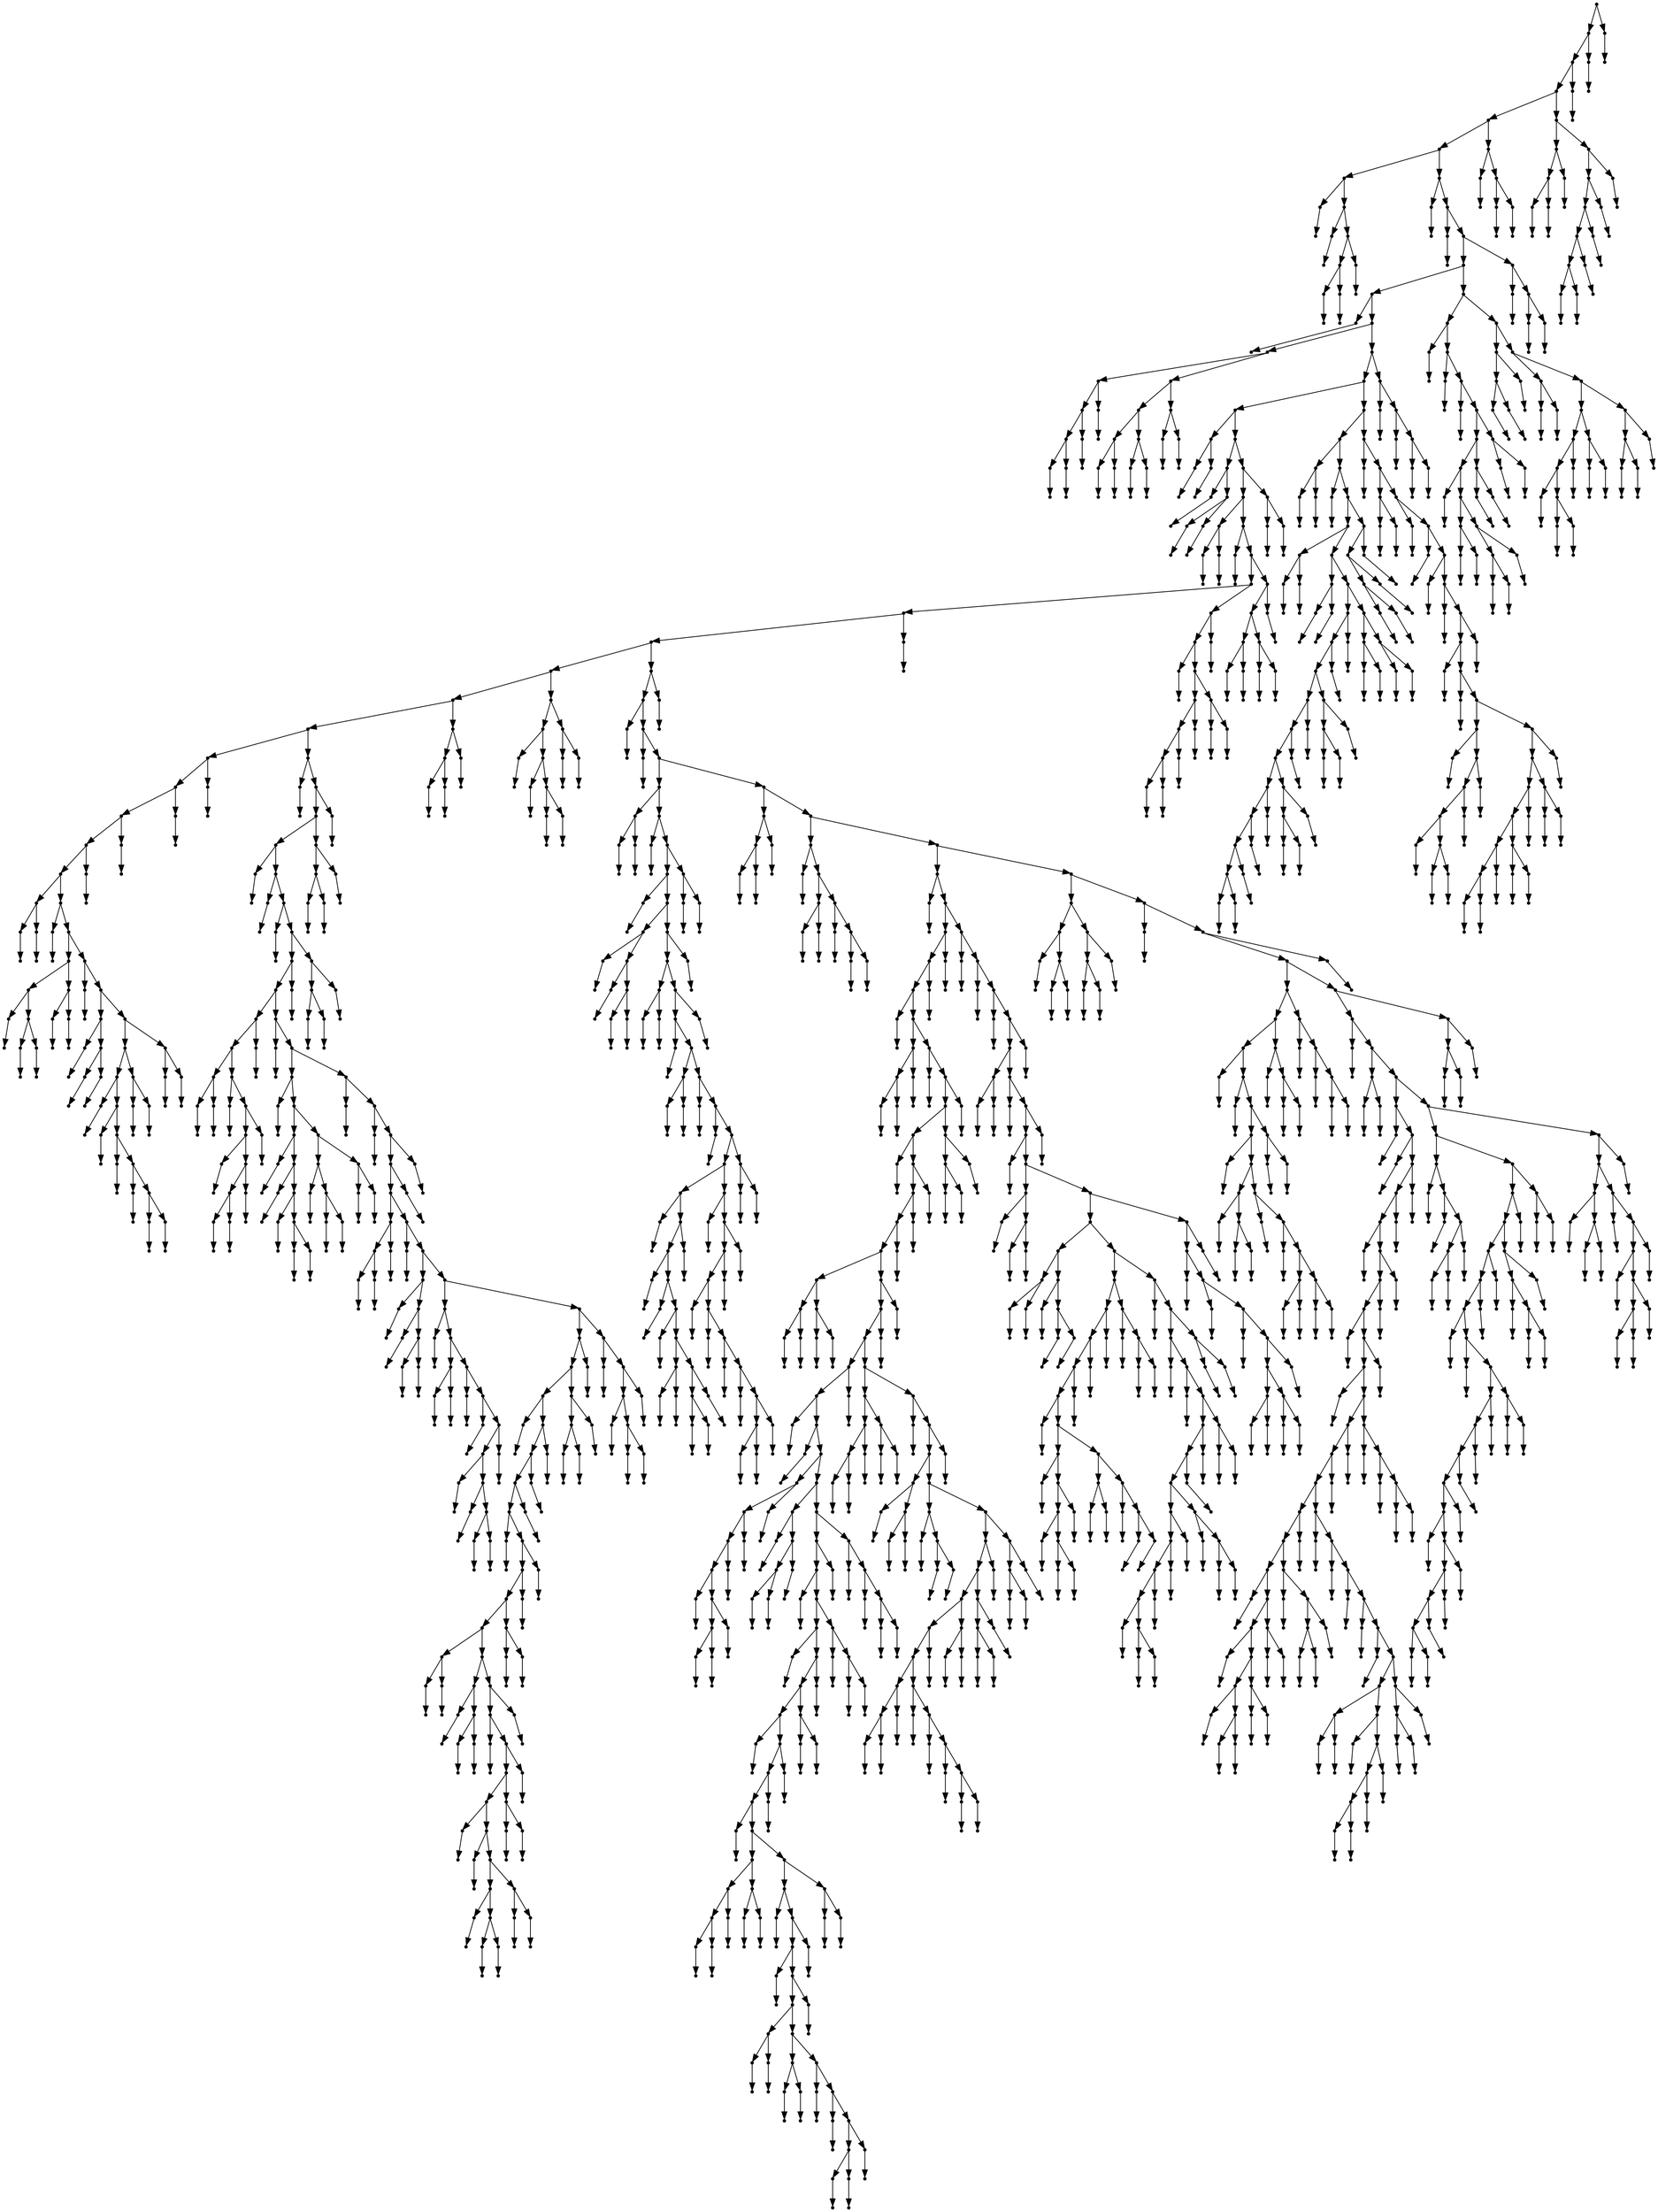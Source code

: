 digraph {
  1819 [shape=point];
  1816 [shape=point];
  1813 [shape=point];
  1810 [shape=point];
  1783 [shape=point];
  1774 [shape=point];
  13 [shape=point];
  1 [shape=point];
  0 [shape=point];
  12 [shape=point];
  3 [shape=point];
  2 [shape=point];
  11 [shape=point];
  8 [shape=point];
  5 [shape=point];
  4 [shape=point];
  7 [shape=point];
  6 [shape=point];
  10 [shape=point];
  9 [shape=point];
  1773 [shape=point];
  15 [shape=point];
  14 [shape=point];
  1772 [shape=point];
  17 [shape=point];
  16 [shape=point];
  1771 [shape=point];
  1762 [shape=point];
  1681 [shape=point];
  19 [shape=point];
  18 [shape=point];
  1680 [shape=point];
  48 [shape=point];
  30 [shape=point];
  27 [shape=point];
  24 [shape=point];
  21 [shape=point];
  20 [shape=point];
  23 [shape=point];
  22 [shape=point];
  26 [shape=point];
  25 [shape=point];
  29 [shape=point];
  28 [shape=point];
  47 [shape=point];
  41 [shape=point];
  35 [shape=point];
  32 [shape=point];
  31 [shape=point];
  34 [shape=point];
  33 [shape=point];
  40 [shape=point];
  37 [shape=point];
  36 [shape=point];
  39 [shape=point];
  38 [shape=point];
  46 [shape=point];
  43 [shape=point];
  42 [shape=point];
  45 [shape=point];
  44 [shape=point];
  1679 [shape=point];
  1667 [shape=point];
  1502 [shape=point];
  53 [shape=point];
  50 [shape=point];
  49 [shape=point];
  52 [shape=point];
  51 [shape=point];
  1501 [shape=point];
  61 [shape=point];
  55 [shape=point];
  54 [shape=point];
  60 [shape=point];
  57 [shape=point];
  56 [shape=point];
  59 [shape=point];
  58 [shape=point];
  1500 [shape=point];
  1494 [shape=point];
  66 [shape=point];
  63 [shape=point];
  62 [shape=point];
  65 [shape=point];
  64 [shape=point];
  1493 [shape=point];
  68 [shape=point];
  67 [shape=point];
  1492 [shape=point];
  1477 [shape=point];
  1453 [shape=point];
  1450 [shape=point];
  442 [shape=point];
  424 [shape=point];
  415 [shape=point];
  145 [shape=point];
  142 [shape=point];
  139 [shape=point];
  136 [shape=point];
  133 [shape=point];
  73 [shape=point];
  70 [shape=point];
  69 [shape=point];
  72 [shape=point];
  71 [shape=point];
  132 [shape=point];
  75 [shape=point];
  74 [shape=point];
  131 [shape=point];
  89 [shape=point];
  83 [shape=point];
  77 [shape=point];
  76 [shape=point];
  82 [shape=point];
  79 [shape=point];
  78 [shape=point];
  81 [shape=point];
  80 [shape=point];
  88 [shape=point];
  85 [shape=point];
  84 [shape=point];
  87 [shape=point];
  86 [shape=point];
  130 [shape=point];
  91 [shape=point];
  90 [shape=point];
  129 [shape=point];
  99 [shape=point];
  93 [shape=point];
  92 [shape=point];
  98 [shape=point];
  95 [shape=point];
  94 [shape=point];
  97 [shape=point];
  96 [shape=point];
  128 [shape=point];
  122 [shape=point];
  116 [shape=point];
  101 [shape=point];
  100 [shape=point];
  115 [shape=point];
  103 [shape=point];
  102 [shape=point];
  114 [shape=point];
  105 [shape=point];
  104 [shape=point];
  113 [shape=point];
  107 [shape=point];
  106 [shape=point];
  112 [shape=point];
  109 [shape=point];
  108 [shape=point];
  111 [shape=point];
  110 [shape=point];
  121 [shape=point];
  118 [shape=point];
  117 [shape=point];
  120 [shape=point];
  119 [shape=point];
  127 [shape=point];
  124 [shape=point];
  123 [shape=point];
  126 [shape=point];
  125 [shape=point];
  135 [shape=point];
  134 [shape=point];
  138 [shape=point];
  137 [shape=point];
  141 [shape=point];
  140 [shape=point];
  144 [shape=point];
  143 [shape=point];
  414 [shape=point];
  147 [shape=point];
  146 [shape=point];
  413 [shape=point];
  410 [shape=point];
  401 [shape=point];
  149 [shape=point];
  148 [shape=point];
  400 [shape=point];
  151 [shape=point];
  150 [shape=point];
  399 [shape=point];
  153 [shape=point];
  152 [shape=point];
  398 [shape=point];
  389 [shape=point];
  386 [shape=point];
  179 [shape=point];
  176 [shape=point];
  158 [shape=point];
  155 [shape=point];
  154 [shape=point];
  157 [shape=point];
  156 [shape=point];
  175 [shape=point];
  160 [shape=point];
  159 [shape=point];
  174 [shape=point];
  171 [shape=point];
  162 [shape=point];
  161 [shape=point];
  170 [shape=point];
  167 [shape=point];
  164 [shape=point];
  163 [shape=point];
  166 [shape=point];
  165 [shape=point];
  169 [shape=point];
  168 [shape=point];
  173 [shape=point];
  172 [shape=point];
  178 [shape=point];
  177 [shape=point];
  385 [shape=point];
  181 [shape=point];
  180 [shape=point];
  384 [shape=point];
  213 [shape=point];
  183 [shape=point];
  182 [shape=point];
  212 [shape=point];
  197 [shape=point];
  185 [shape=point];
  184 [shape=point];
  196 [shape=point];
  187 [shape=point];
  186 [shape=point];
  195 [shape=point];
  189 [shape=point];
  188 [shape=point];
  194 [shape=point];
  191 [shape=point];
  190 [shape=point];
  193 [shape=point];
  192 [shape=point];
  211 [shape=point];
  205 [shape=point];
  199 [shape=point];
  198 [shape=point];
  204 [shape=point];
  201 [shape=point];
  200 [shape=point];
  203 [shape=point];
  202 [shape=point];
  210 [shape=point];
  207 [shape=point];
  206 [shape=point];
  209 [shape=point];
  208 [shape=point];
  383 [shape=point];
  215 [shape=point];
  214 [shape=point];
  382 [shape=point];
  217 [shape=point];
  216 [shape=point];
  381 [shape=point];
  378 [shape=point];
  375 [shape=point];
  225 [shape=point];
  222 [shape=point];
  219 [shape=point];
  218 [shape=point];
  221 [shape=point];
  220 [shape=point];
  224 [shape=point];
  223 [shape=point];
  374 [shape=point];
  227 [shape=point];
  226 [shape=point];
  373 [shape=point];
  238 [shape=point];
  229 [shape=point];
  228 [shape=point];
  237 [shape=point];
  231 [shape=point];
  230 [shape=point];
  236 [shape=point];
  233 [shape=point];
  232 [shape=point];
  235 [shape=point];
  234 [shape=point];
  372 [shape=point];
  267 [shape=point];
  240 [shape=point];
  239 [shape=point];
  266 [shape=point];
  245 [shape=point];
  242 [shape=point];
  241 [shape=point];
  244 [shape=point];
  243 [shape=point];
  265 [shape=point];
  247 [shape=point];
  246 [shape=point];
  264 [shape=point];
  249 [shape=point];
  248 [shape=point];
  263 [shape=point];
  260 [shape=point];
  251 [shape=point];
  250 [shape=point];
  259 [shape=point];
  253 [shape=point];
  252 [shape=point];
  258 [shape=point];
  255 [shape=point];
  254 [shape=point];
  257 [shape=point];
  256 [shape=point];
  262 [shape=point];
  261 [shape=point];
  371 [shape=point];
  356 [shape=point];
  353 [shape=point];
  344 [shape=point];
  269 [shape=point];
  268 [shape=point];
  343 [shape=point];
  340 [shape=point];
  337 [shape=point];
  334 [shape=point];
  271 [shape=point];
  270 [shape=point];
  333 [shape=point];
  330 [shape=point];
  327 [shape=point];
  321 [shape=point];
  276 [shape=point];
  273 [shape=point];
  272 [shape=point];
  275 [shape=point];
  274 [shape=point];
  320 [shape=point];
  284 [shape=point];
  278 [shape=point];
  277 [shape=point];
  283 [shape=point];
  280 [shape=point];
  279 [shape=point];
  282 [shape=point];
  281 [shape=point];
  319 [shape=point];
  316 [shape=point];
  286 [shape=point];
  285 [shape=point];
  315 [shape=point];
  312 [shape=point];
  306 [shape=point];
  288 [shape=point];
  287 [shape=point];
  305 [shape=point];
  290 [shape=point];
  289 [shape=point];
  304 [shape=point];
  298 [shape=point];
  292 [shape=point];
  291 [shape=point];
  297 [shape=point];
  294 [shape=point];
  293 [shape=point];
  296 [shape=point];
  295 [shape=point];
  303 [shape=point];
  300 [shape=point];
  299 [shape=point];
  302 [shape=point];
  301 [shape=point];
  311 [shape=point];
  308 [shape=point];
  307 [shape=point];
  310 [shape=point];
  309 [shape=point];
  314 [shape=point];
  313 [shape=point];
  318 [shape=point];
  317 [shape=point];
  326 [shape=point];
  323 [shape=point];
  322 [shape=point];
  325 [shape=point];
  324 [shape=point];
  329 [shape=point];
  328 [shape=point];
  332 [shape=point];
  331 [shape=point];
  336 [shape=point];
  335 [shape=point];
  339 [shape=point];
  338 [shape=point];
  342 [shape=point];
  341 [shape=point];
  352 [shape=point];
  349 [shape=point];
  346 [shape=point];
  345 [shape=point];
  348 [shape=point];
  347 [shape=point];
  351 [shape=point];
  350 [shape=point];
  355 [shape=point];
  354 [shape=point];
  370 [shape=point];
  358 [shape=point];
  357 [shape=point];
  369 [shape=point];
  366 [shape=point];
  360 [shape=point];
  359 [shape=point];
  365 [shape=point];
  362 [shape=point];
  361 [shape=point];
  364 [shape=point];
  363 [shape=point];
  368 [shape=point];
  367 [shape=point];
  377 [shape=point];
  376 [shape=point];
  380 [shape=point];
  379 [shape=point];
  388 [shape=point];
  387 [shape=point];
  397 [shape=point];
  394 [shape=point];
  391 [shape=point];
  390 [shape=point];
  393 [shape=point];
  392 [shape=point];
  396 [shape=point];
  395 [shape=point];
  409 [shape=point];
  406 [shape=point];
  403 [shape=point];
  402 [shape=point];
  405 [shape=point];
  404 [shape=point];
  408 [shape=point];
  407 [shape=point];
  412 [shape=point];
  411 [shape=point];
  423 [shape=point];
  420 [shape=point];
  417 [shape=point];
  416 [shape=point];
  419 [shape=point];
  418 [shape=point];
  422 [shape=point];
  421 [shape=point];
  441 [shape=point];
  435 [shape=point];
  426 [shape=point];
  425 [shape=point];
  434 [shape=point];
  428 [shape=point];
  427 [shape=point];
  433 [shape=point];
  430 [shape=point];
  429 [shape=point];
  432 [shape=point];
  431 [shape=point];
  440 [shape=point];
  437 [shape=point];
  436 [shape=point];
  439 [shape=point];
  438 [shape=point];
  1449 [shape=point];
  1446 [shape=point];
  444 [shape=point];
  443 [shape=point];
  1445 [shape=point];
  446 [shape=point];
  445 [shape=point];
  1444 [shape=point];
  568 [shape=point];
  451 [shape=point];
  448 [shape=point];
  447 [shape=point];
  450 [shape=point];
  449 [shape=point];
  567 [shape=point];
  453 [shape=point];
  452 [shape=point];
  566 [shape=point];
  560 [shape=point];
  455 [shape=point];
  454 [shape=point];
  559 [shape=point];
  466 [shape=point];
  457 [shape=point];
  456 [shape=point];
  465 [shape=point];
  459 [shape=point];
  458 [shape=point];
  464 [shape=point];
  461 [shape=point];
  460 [shape=point];
  463 [shape=point];
  462 [shape=point];
  558 [shape=point];
  555 [shape=point];
  471 [shape=point];
  468 [shape=point];
  467 [shape=point];
  470 [shape=point];
  469 [shape=point];
  554 [shape=point];
  551 [shape=point];
  473 [shape=point];
  472 [shape=point];
  550 [shape=point];
  478 [shape=point];
  475 [shape=point];
  474 [shape=point];
  477 [shape=point];
  476 [shape=point];
  549 [shape=point];
  480 [shape=point];
  479 [shape=point];
  548 [shape=point];
  482 [shape=point];
  481 [shape=point];
  547 [shape=point];
  541 [shape=point];
  511 [shape=point];
  484 [shape=point];
  483 [shape=point];
  510 [shape=point];
  507 [shape=point];
  486 [shape=point];
  485 [shape=point];
  506 [shape=point];
  488 [shape=point];
  487 [shape=point];
  505 [shape=point];
  490 [shape=point];
  489 [shape=point];
  504 [shape=point];
  495 [shape=point];
  492 [shape=point];
  491 [shape=point];
  494 [shape=point];
  493 [shape=point];
  503 [shape=point];
  500 [shape=point];
  497 [shape=point];
  496 [shape=point];
  499 [shape=point];
  498 [shape=point];
  502 [shape=point];
  501 [shape=point];
  509 [shape=point];
  508 [shape=point];
  540 [shape=point];
  513 [shape=point];
  512 [shape=point];
  539 [shape=point];
  536 [shape=point];
  533 [shape=point];
  515 [shape=point];
  514 [shape=point];
  532 [shape=point];
  517 [shape=point];
  516 [shape=point];
  531 [shape=point];
  519 [shape=point];
  518 [shape=point];
  530 [shape=point];
  521 [shape=point];
  520 [shape=point];
  529 [shape=point];
  526 [shape=point];
  523 [shape=point];
  522 [shape=point];
  525 [shape=point];
  524 [shape=point];
  528 [shape=point];
  527 [shape=point];
  535 [shape=point];
  534 [shape=point];
  538 [shape=point];
  537 [shape=point];
  546 [shape=point];
  543 [shape=point];
  542 [shape=point];
  545 [shape=point];
  544 [shape=point];
  553 [shape=point];
  552 [shape=point];
  557 [shape=point];
  556 [shape=point];
  565 [shape=point];
  562 [shape=point];
  561 [shape=point];
  564 [shape=point];
  563 [shape=point];
  1443 [shape=point];
  576 [shape=point];
  573 [shape=point];
  570 [shape=point];
  569 [shape=point];
  572 [shape=point];
  571 [shape=point];
  575 [shape=point];
  574 [shape=point];
  1442 [shape=point];
  593 [shape=point];
  578 [shape=point];
  577 [shape=point];
  592 [shape=point];
  583 [shape=point];
  580 [shape=point];
  579 [shape=point];
  582 [shape=point];
  581 [shape=point];
  591 [shape=point];
  585 [shape=point];
  584 [shape=point];
  590 [shape=point];
  587 [shape=point];
  586 [shape=point];
  589 [shape=point];
  588 [shape=point];
  1441 [shape=point];
  1087 [shape=point];
  595 [shape=point];
  594 [shape=point];
  1086 [shape=point];
  903 [shape=point];
  900 [shape=point];
  897 [shape=point];
  597 [shape=point];
  596 [shape=point];
  896 [shape=point];
  605 [shape=point];
  602 [shape=point];
  599 [shape=point];
  598 [shape=point];
  601 [shape=point];
  600 [shape=point];
  604 [shape=point];
  603 [shape=point];
  895 [shape=point];
  607 [shape=point];
  606 [shape=point];
  894 [shape=point];
  891 [shape=point];
  882 [shape=point];
  609 [shape=point];
  608 [shape=point];
  881 [shape=point];
  878 [shape=point];
  875 [shape=point];
  872 [shape=point];
  620 [shape=point];
  614 [shape=point];
  611 [shape=point];
  610 [shape=point];
  613 [shape=point];
  612 [shape=point];
  619 [shape=point];
  616 [shape=point];
  615 [shape=point];
  618 [shape=point];
  617 [shape=point];
  871 [shape=point];
  868 [shape=point];
  865 [shape=point];
  772 [shape=point];
  769 [shape=point];
  622 [shape=point];
  621 [shape=point];
  768 [shape=point];
  624 [shape=point];
  623 [shape=point];
  767 [shape=point];
  644 [shape=point];
  641 [shape=point];
  638 [shape=point];
  635 [shape=point];
  626 [shape=point];
  625 [shape=point];
  634 [shape=point];
  631 [shape=point];
  628 [shape=point];
  627 [shape=point];
  630 [shape=point];
  629 [shape=point];
  633 [shape=point];
  632 [shape=point];
  637 [shape=point];
  636 [shape=point];
  640 [shape=point];
  639 [shape=point];
  643 [shape=point];
  642 [shape=point];
  766 [shape=point];
  655 [shape=point];
  646 [shape=point];
  645 [shape=point];
  654 [shape=point];
  651 [shape=point];
  648 [shape=point];
  647 [shape=point];
  650 [shape=point];
  649 [shape=point];
  653 [shape=point];
  652 [shape=point];
  765 [shape=point];
  753 [shape=point];
  750 [shape=point];
  657 [shape=point];
  656 [shape=point];
  749 [shape=point];
  740 [shape=point];
  659 [shape=point];
  658 [shape=point];
  739 [shape=point];
  736 [shape=point];
  730 [shape=point];
  661 [shape=point];
  660 [shape=point];
  729 [shape=point];
  726 [shape=point];
  723 [shape=point];
  663 [shape=point];
  662 [shape=point];
  722 [shape=point];
  677 [shape=point];
  671 [shape=point];
  668 [shape=point];
  665 [shape=point];
  664 [shape=point];
  667 [shape=point];
  666 [shape=point];
  670 [shape=point];
  669 [shape=point];
  676 [shape=point];
  673 [shape=point];
  672 [shape=point];
  675 [shape=point];
  674 [shape=point];
  721 [shape=point];
  715 [shape=point];
  679 [shape=point];
  678 [shape=point];
  714 [shape=point];
  711 [shape=point];
  681 [shape=point];
  680 [shape=point];
  710 [shape=point];
  707 [shape=point];
  686 [shape=point];
  683 [shape=point];
  682 [shape=point];
  685 [shape=point];
  684 [shape=point];
  706 [shape=point];
  691 [shape=point];
  688 [shape=point];
  687 [shape=point];
  690 [shape=point];
  689 [shape=point];
  705 [shape=point];
  693 [shape=point];
  692 [shape=point];
  704 [shape=point];
  695 [shape=point];
  694 [shape=point];
  703 [shape=point];
  700 [shape=point];
  697 [shape=point];
  696 [shape=point];
  699 [shape=point];
  698 [shape=point];
  702 [shape=point];
  701 [shape=point];
  709 [shape=point];
  708 [shape=point];
  713 [shape=point];
  712 [shape=point];
  720 [shape=point];
  717 [shape=point];
  716 [shape=point];
  719 [shape=point];
  718 [shape=point];
  725 [shape=point];
  724 [shape=point];
  728 [shape=point];
  727 [shape=point];
  735 [shape=point];
  732 [shape=point];
  731 [shape=point];
  734 [shape=point];
  733 [shape=point];
  738 [shape=point];
  737 [shape=point];
  748 [shape=point];
  742 [shape=point];
  741 [shape=point];
  747 [shape=point];
  744 [shape=point];
  743 [shape=point];
  746 [shape=point];
  745 [shape=point];
  752 [shape=point];
  751 [shape=point];
  764 [shape=point];
  755 [shape=point];
  754 [shape=point];
  763 [shape=point];
  757 [shape=point];
  756 [shape=point];
  762 [shape=point];
  759 [shape=point];
  758 [shape=point];
  761 [shape=point];
  760 [shape=point];
  771 [shape=point];
  770 [shape=point];
  864 [shape=point];
  786 [shape=point];
  780 [shape=point];
  777 [shape=point];
  774 [shape=point];
  773 [shape=point];
  776 [shape=point];
  775 [shape=point];
  779 [shape=point];
  778 [shape=point];
  785 [shape=point];
  782 [shape=point];
  781 [shape=point];
  784 [shape=point];
  783 [shape=point];
  863 [shape=point];
  788 [shape=point];
  787 [shape=point];
  862 [shape=point];
  859 [shape=point];
  796 [shape=point];
  790 [shape=point];
  789 [shape=point];
  795 [shape=point];
  792 [shape=point];
  791 [shape=point];
  794 [shape=point];
  793 [shape=point];
  858 [shape=point];
  804 [shape=point];
  798 [shape=point];
  797 [shape=point];
  803 [shape=point];
  800 [shape=point];
  799 [shape=point];
  802 [shape=point];
  801 [shape=point];
  857 [shape=point];
  848 [shape=point];
  845 [shape=point];
  836 [shape=point];
  830 [shape=point];
  827 [shape=point];
  812 [shape=point];
  809 [shape=point];
  806 [shape=point];
  805 [shape=point];
  808 [shape=point];
  807 [shape=point];
  811 [shape=point];
  810 [shape=point];
  826 [shape=point];
  814 [shape=point];
  813 [shape=point];
  825 [shape=point];
  816 [shape=point];
  815 [shape=point];
  824 [shape=point];
  818 [shape=point];
  817 [shape=point];
  823 [shape=point];
  820 [shape=point];
  819 [shape=point];
  822 [shape=point];
  821 [shape=point];
  829 [shape=point];
  828 [shape=point];
  835 [shape=point];
  832 [shape=point];
  831 [shape=point];
  834 [shape=point];
  833 [shape=point];
  844 [shape=point];
  841 [shape=point];
  838 [shape=point];
  837 [shape=point];
  840 [shape=point];
  839 [shape=point];
  843 [shape=point];
  842 [shape=point];
  847 [shape=point];
  846 [shape=point];
  856 [shape=point];
  853 [shape=point];
  850 [shape=point];
  849 [shape=point];
  852 [shape=point];
  851 [shape=point];
  855 [shape=point];
  854 [shape=point];
  861 [shape=point];
  860 [shape=point];
  867 [shape=point];
  866 [shape=point];
  870 [shape=point];
  869 [shape=point];
  874 [shape=point];
  873 [shape=point];
  877 [shape=point];
  876 [shape=point];
  880 [shape=point];
  879 [shape=point];
  890 [shape=point];
  887 [shape=point];
  884 [shape=point];
  883 [shape=point];
  886 [shape=point];
  885 [shape=point];
  889 [shape=point];
  888 [shape=point];
  893 [shape=point];
  892 [shape=point];
  899 [shape=point];
  898 [shape=point];
  902 [shape=point];
  901 [shape=point];
  1085 [shape=point];
  905 [shape=point];
  904 [shape=point];
  1084 [shape=point];
  907 [shape=point];
  906 [shape=point];
  1083 [shape=point];
  909 [shape=point];
  908 [shape=point];
  1082 [shape=point];
  1079 [shape=point];
  914 [shape=point];
  911 [shape=point];
  910 [shape=point];
  913 [shape=point];
  912 [shape=point];
  1078 [shape=point];
  916 [shape=point];
  915 [shape=point];
  1077 [shape=point];
  1074 [shape=point];
  918 [shape=point];
  917 [shape=point];
  1073 [shape=point];
  926 [shape=point];
  920 [shape=point];
  919 [shape=point];
  925 [shape=point];
  922 [shape=point];
  921 [shape=point];
  924 [shape=point];
  923 [shape=point];
  1072 [shape=point];
  1045 [shape=point];
  940 [shape=point];
  931 [shape=point];
  928 [shape=point];
  927 [shape=point];
  930 [shape=point];
  929 [shape=point];
  939 [shape=point];
  933 [shape=point];
  932 [shape=point];
  938 [shape=point];
  935 [shape=point];
  934 [shape=point];
  937 [shape=point];
  936 [shape=point];
  1044 [shape=point];
  990 [shape=point];
  981 [shape=point];
  978 [shape=point];
  975 [shape=point];
  972 [shape=point];
  942 [shape=point];
  941 [shape=point];
  971 [shape=point];
  956 [shape=point];
  944 [shape=point];
  943 [shape=point];
  955 [shape=point];
  952 [shape=point];
  946 [shape=point];
  945 [shape=point];
  951 [shape=point];
  948 [shape=point];
  947 [shape=point];
  950 [shape=point];
  949 [shape=point];
  954 [shape=point];
  953 [shape=point];
  970 [shape=point];
  961 [shape=point];
  958 [shape=point];
  957 [shape=point];
  960 [shape=point];
  959 [shape=point];
  969 [shape=point];
  963 [shape=point];
  962 [shape=point];
  968 [shape=point];
  965 [shape=point];
  964 [shape=point];
  967 [shape=point];
  966 [shape=point];
  974 [shape=point];
  973 [shape=point];
  977 [shape=point];
  976 [shape=point];
  980 [shape=point];
  979 [shape=point];
  989 [shape=point];
  983 [shape=point];
  982 [shape=point];
  988 [shape=point];
  985 [shape=point];
  984 [shape=point];
  987 [shape=point];
  986 [shape=point];
  1043 [shape=point];
  992 [shape=point];
  991 [shape=point];
  1042 [shape=point];
  1036 [shape=point];
  994 [shape=point];
  993 [shape=point];
  1035 [shape=point];
  996 [shape=point];
  995 [shape=point];
  1034 [shape=point];
  1028 [shape=point];
  1025 [shape=point];
  1022 [shape=point];
  1013 [shape=point];
  1010 [shape=point];
  1007 [shape=point];
  1004 [shape=point];
  998 [shape=point];
  997 [shape=point];
  1003 [shape=point];
  1000 [shape=point];
  999 [shape=point];
  1002 [shape=point];
  1001 [shape=point];
  1006 [shape=point];
  1005 [shape=point];
  1009 [shape=point];
  1008 [shape=point];
  1012 [shape=point];
  1011 [shape=point];
  1021 [shape=point];
  1015 [shape=point];
  1014 [shape=point];
  1020 [shape=point];
  1017 [shape=point];
  1016 [shape=point];
  1019 [shape=point];
  1018 [shape=point];
  1024 [shape=point];
  1023 [shape=point];
  1027 [shape=point];
  1026 [shape=point];
  1033 [shape=point];
  1030 [shape=point];
  1029 [shape=point];
  1032 [shape=point];
  1031 [shape=point];
  1041 [shape=point];
  1038 [shape=point];
  1037 [shape=point];
  1040 [shape=point];
  1039 [shape=point];
  1071 [shape=point];
  1068 [shape=point];
  1047 [shape=point];
  1046 [shape=point];
  1067 [shape=point];
  1049 [shape=point];
  1048 [shape=point];
  1066 [shape=point];
  1051 [shape=point];
  1050 [shape=point];
  1065 [shape=point];
  1062 [shape=point];
  1056 [shape=point];
  1053 [shape=point];
  1052 [shape=point];
  1055 [shape=point];
  1054 [shape=point];
  1061 [shape=point];
  1058 [shape=point];
  1057 [shape=point];
  1060 [shape=point];
  1059 [shape=point];
  1064 [shape=point];
  1063 [shape=point];
  1070 [shape=point];
  1069 [shape=point];
  1076 [shape=point];
  1075 [shape=point];
  1081 [shape=point];
  1080 [shape=point];
  1440 [shape=point];
  1104 [shape=point];
  1095 [shape=point];
  1089 [shape=point];
  1088 [shape=point];
  1094 [shape=point];
  1091 [shape=point];
  1090 [shape=point];
  1093 [shape=point];
  1092 [shape=point];
  1103 [shape=point];
  1100 [shape=point];
  1097 [shape=point];
  1096 [shape=point];
  1099 [shape=point];
  1098 [shape=point];
  1102 [shape=point];
  1101 [shape=point];
  1439 [shape=point];
  1106 [shape=point];
  1105 [shape=point];
  1438 [shape=point];
  1435 [shape=point];
  1168 [shape=point];
  1156 [shape=point];
  1147 [shape=point];
  1108 [shape=point];
  1107 [shape=point];
  1146 [shape=point];
  1110 [shape=point];
  1109 [shape=point];
  1145 [shape=point];
  1139 [shape=point];
  1112 [shape=point];
  1111 [shape=point];
  1138 [shape=point];
  1120 [shape=point];
  1114 [shape=point];
  1113 [shape=point];
  1119 [shape=point];
  1116 [shape=point];
  1115 [shape=point];
  1118 [shape=point];
  1117 [shape=point];
  1137 [shape=point];
  1122 [shape=point];
  1121 [shape=point];
  1136 [shape=point];
  1124 [shape=point];
  1123 [shape=point];
  1135 [shape=point];
  1129 [shape=point];
  1126 [shape=point];
  1125 [shape=point];
  1128 [shape=point];
  1127 [shape=point];
  1134 [shape=point];
  1131 [shape=point];
  1130 [shape=point];
  1133 [shape=point];
  1132 [shape=point];
  1144 [shape=point];
  1141 [shape=point];
  1140 [shape=point];
  1143 [shape=point];
  1142 [shape=point];
  1155 [shape=point];
  1149 [shape=point];
  1148 [shape=point];
  1154 [shape=point];
  1151 [shape=point];
  1150 [shape=point];
  1153 [shape=point];
  1152 [shape=point];
  1167 [shape=point];
  1158 [shape=point];
  1157 [shape=point];
  1166 [shape=point];
  1160 [shape=point];
  1159 [shape=point];
  1165 [shape=point];
  1162 [shape=point];
  1161 [shape=point];
  1164 [shape=point];
  1163 [shape=point];
  1434 [shape=point];
  1425 [shape=point];
  1170 [shape=point];
  1169 [shape=point];
  1424 [shape=point];
  1175 [shape=point];
  1172 [shape=point];
  1171 [shape=point];
  1174 [shape=point];
  1173 [shape=point];
  1423 [shape=point];
  1309 [shape=point];
  1177 [shape=point];
  1176 [shape=point];
  1308 [shape=point];
  1179 [shape=point];
  1178 [shape=point];
  1307 [shape=point];
  1304 [shape=point];
  1301 [shape=point];
  1181 [shape=point];
  1180 [shape=point];
  1300 [shape=point];
  1297 [shape=point];
  1294 [shape=point];
  1183 [shape=point];
  1182 [shape=point];
  1293 [shape=point];
  1290 [shape=point];
  1185 [shape=point];
  1184 [shape=point];
  1289 [shape=point];
  1277 [shape=point];
  1274 [shape=point];
  1271 [shape=point];
  1226 [shape=point];
  1223 [shape=point];
  1211 [shape=point];
  1187 [shape=point];
  1186 [shape=point];
  1210 [shape=point];
  1204 [shape=point];
  1189 [shape=point];
  1188 [shape=point];
  1203 [shape=point];
  1197 [shape=point];
  1191 [shape=point];
  1190 [shape=point];
  1196 [shape=point];
  1193 [shape=point];
  1192 [shape=point];
  1195 [shape=point];
  1194 [shape=point];
  1202 [shape=point];
  1199 [shape=point];
  1198 [shape=point];
  1201 [shape=point];
  1200 [shape=point];
  1209 [shape=point];
  1206 [shape=point];
  1205 [shape=point];
  1208 [shape=point];
  1207 [shape=point];
  1222 [shape=point];
  1213 [shape=point];
  1212 [shape=point];
  1221 [shape=point];
  1218 [shape=point];
  1215 [shape=point];
  1214 [shape=point];
  1217 [shape=point];
  1216 [shape=point];
  1220 [shape=point];
  1219 [shape=point];
  1225 [shape=point];
  1224 [shape=point];
  1270 [shape=point];
  1228 [shape=point];
  1227 [shape=point];
  1269 [shape=point];
  1230 [shape=point];
  1229 [shape=point];
  1268 [shape=point];
  1232 [shape=point];
  1231 [shape=point];
  1267 [shape=point];
  1234 [shape=point];
  1233 [shape=point];
  1266 [shape=point];
  1236 [shape=point];
  1235 [shape=point];
  1265 [shape=point];
  1256 [shape=point];
  1241 [shape=point];
  1238 [shape=point];
  1237 [shape=point];
  1240 [shape=point];
  1239 [shape=point];
  1255 [shape=point];
  1243 [shape=point];
  1242 [shape=point];
  1254 [shape=point];
  1251 [shape=point];
  1248 [shape=point];
  1245 [shape=point];
  1244 [shape=point];
  1247 [shape=point];
  1246 [shape=point];
  1250 [shape=point];
  1249 [shape=point];
  1253 [shape=point];
  1252 [shape=point];
  1264 [shape=point];
  1261 [shape=point];
  1258 [shape=point];
  1257 [shape=point];
  1260 [shape=point];
  1259 [shape=point];
  1263 [shape=point];
  1262 [shape=point];
  1273 [shape=point];
  1272 [shape=point];
  1276 [shape=point];
  1275 [shape=point];
  1288 [shape=point];
  1279 [shape=point];
  1278 [shape=point];
  1287 [shape=point];
  1281 [shape=point];
  1280 [shape=point];
  1286 [shape=point];
  1283 [shape=point];
  1282 [shape=point];
  1285 [shape=point];
  1284 [shape=point];
  1292 [shape=point];
  1291 [shape=point];
  1296 [shape=point];
  1295 [shape=point];
  1299 [shape=point];
  1298 [shape=point];
  1303 [shape=point];
  1302 [shape=point];
  1306 [shape=point];
  1305 [shape=point];
  1422 [shape=point];
  1392 [shape=point];
  1323 [shape=point];
  1311 [shape=point];
  1310 [shape=point];
  1322 [shape=point];
  1313 [shape=point];
  1312 [shape=point];
  1321 [shape=point];
  1318 [shape=point];
  1315 [shape=point];
  1314 [shape=point];
  1317 [shape=point];
  1316 [shape=point];
  1320 [shape=point];
  1319 [shape=point];
  1391 [shape=point];
  1385 [shape=point];
  1382 [shape=point];
  1370 [shape=point];
  1367 [shape=point];
  1364 [shape=point];
  1325 [shape=point];
  1324 [shape=point];
  1363 [shape=point];
  1327 [shape=point];
  1326 [shape=point];
  1362 [shape=point];
  1356 [shape=point];
  1353 [shape=point];
  1350 [shape=point];
  1347 [shape=point];
  1344 [shape=point];
  1329 [shape=point];
  1328 [shape=point];
  1343 [shape=point];
  1340 [shape=point];
  1337 [shape=point];
  1334 [shape=point];
  1331 [shape=point];
  1330 [shape=point];
  1333 [shape=point];
  1332 [shape=point];
  1336 [shape=point];
  1335 [shape=point];
  1339 [shape=point];
  1338 [shape=point];
  1342 [shape=point];
  1341 [shape=point];
  1346 [shape=point];
  1345 [shape=point];
  1349 [shape=point];
  1348 [shape=point];
  1352 [shape=point];
  1351 [shape=point];
  1355 [shape=point];
  1354 [shape=point];
  1361 [shape=point];
  1358 [shape=point];
  1357 [shape=point];
  1360 [shape=point];
  1359 [shape=point];
  1366 [shape=point];
  1365 [shape=point];
  1369 [shape=point];
  1368 [shape=point];
  1381 [shape=point];
  1378 [shape=point];
  1372 [shape=point];
  1371 [shape=point];
  1377 [shape=point];
  1374 [shape=point];
  1373 [shape=point];
  1376 [shape=point];
  1375 [shape=point];
  1380 [shape=point];
  1379 [shape=point];
  1384 [shape=point];
  1383 [shape=point];
  1390 [shape=point];
  1387 [shape=point];
  1386 [shape=point];
  1389 [shape=point];
  1388 [shape=point];
  1421 [shape=point];
  1418 [shape=point];
  1400 [shape=point];
  1394 [shape=point];
  1393 [shape=point];
  1399 [shape=point];
  1396 [shape=point];
  1395 [shape=point];
  1398 [shape=point];
  1397 [shape=point];
  1417 [shape=point];
  1402 [shape=point];
  1401 [shape=point];
  1416 [shape=point];
  1413 [shape=point];
  1404 [shape=point];
  1403 [shape=point];
  1412 [shape=point];
  1409 [shape=point];
  1406 [shape=point];
  1405 [shape=point];
  1408 [shape=point];
  1407 [shape=point];
  1411 [shape=point];
  1410 [shape=point];
  1415 [shape=point];
  1414 [shape=point];
  1420 [shape=point];
  1419 [shape=point];
  1433 [shape=point];
  1430 [shape=point];
  1427 [shape=point];
  1426 [shape=point];
  1429 [shape=point];
  1428 [shape=point];
  1432 [shape=point];
  1431 [shape=point];
  1437 [shape=point];
  1436 [shape=point];
  1448 [shape=point];
  1447 [shape=point];
  1452 [shape=point];
  1451 [shape=point];
  1476 [shape=point];
  1473 [shape=point];
  1455 [shape=point];
  1454 [shape=point];
  1472 [shape=point];
  1466 [shape=point];
  1463 [shape=point];
  1460 [shape=point];
  1457 [shape=point];
  1456 [shape=point];
  1459 [shape=point];
  1458 [shape=point];
  1462 [shape=point];
  1461 [shape=point];
  1465 [shape=point];
  1464 [shape=point];
  1471 [shape=point];
  1468 [shape=point];
  1467 [shape=point];
  1470 [shape=point];
  1469 [shape=point];
  1475 [shape=point];
  1474 [shape=point];
  1491 [shape=point];
  1488 [shape=point];
  1482 [shape=point];
  1479 [shape=point];
  1478 [shape=point];
  1481 [shape=point];
  1480 [shape=point];
  1487 [shape=point];
  1484 [shape=point];
  1483 [shape=point];
  1486 [shape=point];
  1485 [shape=point];
  1490 [shape=point];
  1489 [shape=point];
  1499 [shape=point];
  1496 [shape=point];
  1495 [shape=point];
  1498 [shape=point];
  1497 [shape=point];
  1666 [shape=point];
  1591 [shape=point];
  1507 [shape=point];
  1504 [shape=point];
  1503 [shape=point];
  1506 [shape=point];
  1505 [shape=point];
  1590 [shape=point];
  1509 [shape=point];
  1508 [shape=point];
  1589 [shape=point];
  1577 [shape=point];
  1514 [shape=point];
  1511 [shape=point];
  1510 [shape=point];
  1513 [shape=point];
  1512 [shape=point];
  1576 [shape=point];
  1519 [shape=point];
  1516 [shape=point];
  1515 [shape=point];
  1518 [shape=point];
  1517 [shape=point];
  1575 [shape=point];
  1563 [shape=point];
  1560 [shape=point];
  1557 [shape=point];
  1548 [shape=point];
  1545 [shape=point];
  1542 [shape=point];
  1533 [shape=point];
  1530 [shape=point];
  1527 [shape=point];
  1524 [shape=point];
  1521 [shape=point];
  1520 [shape=point];
  1523 [shape=point];
  1522 [shape=point];
  1526 [shape=point];
  1525 [shape=point];
  1529 [shape=point];
  1528 [shape=point];
  1532 [shape=point];
  1531 [shape=point];
  1541 [shape=point];
  1538 [shape=point];
  1535 [shape=point];
  1534 [shape=point];
  1537 [shape=point];
  1536 [shape=point];
  1540 [shape=point];
  1539 [shape=point];
  1544 [shape=point];
  1543 [shape=point];
  1547 [shape=point];
  1546 [shape=point];
  1556 [shape=point];
  1553 [shape=point];
  1550 [shape=point];
  1549 [shape=point];
  1552 [shape=point];
  1551 [shape=point];
  1555 [shape=point];
  1554 [shape=point];
  1559 [shape=point];
  1558 [shape=point];
  1562 [shape=point];
  1561 [shape=point];
  1574 [shape=point];
  1568 [shape=point];
  1565 [shape=point];
  1564 [shape=point];
  1567 [shape=point];
  1566 [shape=point];
  1573 [shape=point];
  1570 [shape=point];
  1569 [shape=point];
  1572 [shape=point];
  1571 [shape=point];
  1588 [shape=point];
  1585 [shape=point];
  1582 [shape=point];
  1579 [shape=point];
  1578 [shape=point];
  1581 [shape=point];
  1580 [shape=point];
  1584 [shape=point];
  1583 [shape=point];
  1587 [shape=point];
  1586 [shape=point];
  1665 [shape=point];
  1593 [shape=point];
  1592 [shape=point];
  1664 [shape=point];
  1598 [shape=point];
  1595 [shape=point];
  1594 [shape=point];
  1597 [shape=point];
  1596 [shape=point];
  1663 [shape=point];
  1600 [shape=point];
  1599 [shape=point];
  1662 [shape=point];
  1602 [shape=point];
  1601 [shape=point];
  1661 [shape=point];
  1604 [shape=point];
  1603 [shape=point];
  1660 [shape=point];
  1606 [shape=point];
  1605 [shape=point];
  1659 [shape=point];
  1656 [shape=point];
  1608 [shape=point];
  1607 [shape=point];
  1655 [shape=point];
  1610 [shape=point];
  1609 [shape=point];
  1654 [shape=point];
  1627 [shape=point];
  1612 [shape=point];
  1611 [shape=point];
  1626 [shape=point];
  1623 [shape=point];
  1620 [shape=point];
  1614 [shape=point];
  1613 [shape=point];
  1619 [shape=point];
  1616 [shape=point];
  1615 [shape=point];
  1618 [shape=point];
  1617 [shape=point];
  1622 [shape=point];
  1621 [shape=point];
  1625 [shape=point];
  1624 [shape=point];
  1653 [shape=point];
  1650 [shape=point];
  1644 [shape=point];
  1641 [shape=point];
  1635 [shape=point];
  1632 [shape=point];
  1629 [shape=point];
  1628 [shape=point];
  1631 [shape=point];
  1630 [shape=point];
  1634 [shape=point];
  1633 [shape=point];
  1640 [shape=point];
  1637 [shape=point];
  1636 [shape=point];
  1639 [shape=point];
  1638 [shape=point];
  1643 [shape=point];
  1642 [shape=point];
  1649 [shape=point];
  1646 [shape=point];
  1645 [shape=point];
  1648 [shape=point];
  1647 [shape=point];
  1652 [shape=point];
  1651 [shape=point];
  1658 [shape=point];
  1657 [shape=point];
  1678 [shape=point];
  1669 [shape=point];
  1668 [shape=point];
  1677 [shape=point];
  1671 [shape=point];
  1670 [shape=point];
  1676 [shape=point];
  1673 [shape=point];
  1672 [shape=point];
  1675 [shape=point];
  1674 [shape=point];
  1761 [shape=point];
  1719 [shape=point];
  1683 [shape=point];
  1682 [shape=point];
  1718 [shape=point];
  1685 [shape=point];
  1684 [shape=point];
  1717 [shape=point];
  1687 [shape=point];
  1686 [shape=point];
  1716 [shape=point];
  1710 [shape=point];
  1704 [shape=point];
  1689 [shape=point];
  1688 [shape=point];
  1703 [shape=point];
  1694 [shape=point];
  1691 [shape=point];
  1690 [shape=point];
  1693 [shape=point];
  1692 [shape=point];
  1702 [shape=point];
  1699 [shape=point];
  1696 [shape=point];
  1695 [shape=point];
  1698 [shape=point];
  1697 [shape=point];
  1701 [shape=point];
  1700 [shape=point];
  1709 [shape=point];
  1706 [shape=point];
  1705 [shape=point];
  1708 [shape=point];
  1707 [shape=point];
  1715 [shape=point];
  1712 [shape=point];
  1711 [shape=point];
  1714 [shape=point];
  1713 [shape=point];
  1760 [shape=point];
  1727 [shape=point];
  1724 [shape=point];
  1721 [shape=point];
  1720 [shape=point];
  1723 [shape=point];
  1722 [shape=point];
  1726 [shape=point];
  1725 [shape=point];
  1759 [shape=point];
  1732 [shape=point];
  1729 [shape=point];
  1728 [shape=point];
  1731 [shape=point];
  1730 [shape=point];
  1758 [shape=point];
  1749 [shape=point];
  1743 [shape=point];
  1740 [shape=point];
  1734 [shape=point];
  1733 [shape=point];
  1739 [shape=point];
  1736 [shape=point];
  1735 [shape=point];
  1738 [shape=point];
  1737 [shape=point];
  1742 [shape=point];
  1741 [shape=point];
  1748 [shape=point];
  1745 [shape=point];
  1744 [shape=point];
  1747 [shape=point];
  1746 [shape=point];
  1757 [shape=point];
  1754 [shape=point];
  1751 [shape=point];
  1750 [shape=point];
  1753 [shape=point];
  1752 [shape=point];
  1756 [shape=point];
  1755 [shape=point];
  1770 [shape=point];
  1764 [shape=point];
  1763 [shape=point];
  1769 [shape=point];
  1766 [shape=point];
  1765 [shape=point];
  1768 [shape=point];
  1767 [shape=point];
  1782 [shape=point];
  1776 [shape=point];
  1775 [shape=point];
  1781 [shape=point];
  1778 [shape=point];
  1777 [shape=point];
  1780 [shape=point];
  1779 [shape=point];
  1809 [shape=point];
  1791 [shape=point];
  1788 [shape=point];
  1785 [shape=point];
  1784 [shape=point];
  1787 [shape=point];
  1786 [shape=point];
  1790 [shape=point];
  1789 [shape=point];
  1808 [shape=point];
  1805 [shape=point];
  1802 [shape=point];
  1799 [shape=point];
  1796 [shape=point];
  1793 [shape=point];
  1792 [shape=point];
  1795 [shape=point];
  1794 [shape=point];
  1798 [shape=point];
  1797 [shape=point];
  1801 [shape=point];
  1800 [shape=point];
  1804 [shape=point];
  1803 [shape=point];
  1807 [shape=point];
  1806 [shape=point];
  1812 [shape=point];
  1811 [shape=point];
  1815 [shape=point];
  1814 [shape=point];
  1818 [shape=point];
  1817 [shape=point];
1819 -> 1816;
1816 -> 1813;
1813 -> 1810;
1810 -> 1783;
1783 -> 1774;
1774 -> 13;
13 -> 1;
1 -> 0;
13 -> 12;
12 -> 3;
3 -> 2;
12 -> 11;
11 -> 8;
8 -> 5;
5 -> 4;
8 -> 7;
7 -> 6;
11 -> 10;
10 -> 9;
1774 -> 1773;
1773 -> 15;
15 -> 14;
1773 -> 1772;
1772 -> 17;
17 -> 16;
1772 -> 1771;
1771 -> 1762;
1762 -> 1681;
1681 -> 19;
19 -> 18;
1681 -> 1680;
1680 -> 48;
48 -> 30;
30 -> 27;
27 -> 24;
24 -> 21;
21 -> 20;
24 -> 23;
23 -> 22;
27 -> 26;
26 -> 25;
30 -> 29;
29 -> 28;
48 -> 47;
47 -> 41;
41 -> 35;
35 -> 32;
32 -> 31;
35 -> 34;
34 -> 33;
41 -> 40;
40 -> 37;
37 -> 36;
40 -> 39;
39 -> 38;
47 -> 46;
46 -> 43;
43 -> 42;
46 -> 45;
45 -> 44;
1680 -> 1679;
1679 -> 1667;
1667 -> 1502;
1502 -> 53;
53 -> 50;
50 -> 49;
53 -> 52;
52 -> 51;
1502 -> 1501;
1501 -> 61;
61 -> 55;
55 -> 54;
61 -> 60;
60 -> 57;
57 -> 56;
60 -> 59;
59 -> 58;
1501 -> 1500;
1500 -> 1494;
1494 -> 66;
66 -> 63;
63 -> 62;
66 -> 65;
65 -> 64;
1494 -> 1493;
1493 -> 68;
68 -> 67;
1493 -> 1492;
1492 -> 1477;
1477 -> 1453;
1453 -> 1450;
1450 -> 442;
442 -> 424;
424 -> 415;
415 -> 145;
145 -> 142;
142 -> 139;
139 -> 136;
136 -> 133;
133 -> 73;
73 -> 70;
70 -> 69;
73 -> 72;
72 -> 71;
133 -> 132;
132 -> 75;
75 -> 74;
132 -> 131;
131 -> 89;
89 -> 83;
83 -> 77;
77 -> 76;
83 -> 82;
82 -> 79;
79 -> 78;
82 -> 81;
81 -> 80;
89 -> 88;
88 -> 85;
85 -> 84;
88 -> 87;
87 -> 86;
131 -> 130;
130 -> 91;
91 -> 90;
130 -> 129;
129 -> 99;
99 -> 93;
93 -> 92;
99 -> 98;
98 -> 95;
95 -> 94;
98 -> 97;
97 -> 96;
129 -> 128;
128 -> 122;
122 -> 116;
116 -> 101;
101 -> 100;
116 -> 115;
115 -> 103;
103 -> 102;
115 -> 114;
114 -> 105;
105 -> 104;
114 -> 113;
113 -> 107;
107 -> 106;
113 -> 112;
112 -> 109;
109 -> 108;
112 -> 111;
111 -> 110;
122 -> 121;
121 -> 118;
118 -> 117;
121 -> 120;
120 -> 119;
128 -> 127;
127 -> 124;
124 -> 123;
127 -> 126;
126 -> 125;
136 -> 135;
135 -> 134;
139 -> 138;
138 -> 137;
142 -> 141;
141 -> 140;
145 -> 144;
144 -> 143;
415 -> 414;
414 -> 147;
147 -> 146;
414 -> 413;
413 -> 410;
410 -> 401;
401 -> 149;
149 -> 148;
401 -> 400;
400 -> 151;
151 -> 150;
400 -> 399;
399 -> 153;
153 -> 152;
399 -> 398;
398 -> 389;
389 -> 386;
386 -> 179;
179 -> 176;
176 -> 158;
158 -> 155;
155 -> 154;
158 -> 157;
157 -> 156;
176 -> 175;
175 -> 160;
160 -> 159;
175 -> 174;
174 -> 171;
171 -> 162;
162 -> 161;
171 -> 170;
170 -> 167;
167 -> 164;
164 -> 163;
167 -> 166;
166 -> 165;
170 -> 169;
169 -> 168;
174 -> 173;
173 -> 172;
179 -> 178;
178 -> 177;
386 -> 385;
385 -> 181;
181 -> 180;
385 -> 384;
384 -> 213;
213 -> 183;
183 -> 182;
213 -> 212;
212 -> 197;
197 -> 185;
185 -> 184;
197 -> 196;
196 -> 187;
187 -> 186;
196 -> 195;
195 -> 189;
189 -> 188;
195 -> 194;
194 -> 191;
191 -> 190;
194 -> 193;
193 -> 192;
212 -> 211;
211 -> 205;
205 -> 199;
199 -> 198;
205 -> 204;
204 -> 201;
201 -> 200;
204 -> 203;
203 -> 202;
211 -> 210;
210 -> 207;
207 -> 206;
210 -> 209;
209 -> 208;
384 -> 383;
383 -> 215;
215 -> 214;
383 -> 382;
382 -> 217;
217 -> 216;
382 -> 381;
381 -> 378;
378 -> 375;
375 -> 225;
225 -> 222;
222 -> 219;
219 -> 218;
222 -> 221;
221 -> 220;
225 -> 224;
224 -> 223;
375 -> 374;
374 -> 227;
227 -> 226;
374 -> 373;
373 -> 238;
238 -> 229;
229 -> 228;
238 -> 237;
237 -> 231;
231 -> 230;
237 -> 236;
236 -> 233;
233 -> 232;
236 -> 235;
235 -> 234;
373 -> 372;
372 -> 267;
267 -> 240;
240 -> 239;
267 -> 266;
266 -> 245;
245 -> 242;
242 -> 241;
245 -> 244;
244 -> 243;
266 -> 265;
265 -> 247;
247 -> 246;
265 -> 264;
264 -> 249;
249 -> 248;
264 -> 263;
263 -> 260;
260 -> 251;
251 -> 250;
260 -> 259;
259 -> 253;
253 -> 252;
259 -> 258;
258 -> 255;
255 -> 254;
258 -> 257;
257 -> 256;
263 -> 262;
262 -> 261;
372 -> 371;
371 -> 356;
356 -> 353;
353 -> 344;
344 -> 269;
269 -> 268;
344 -> 343;
343 -> 340;
340 -> 337;
337 -> 334;
334 -> 271;
271 -> 270;
334 -> 333;
333 -> 330;
330 -> 327;
327 -> 321;
321 -> 276;
276 -> 273;
273 -> 272;
276 -> 275;
275 -> 274;
321 -> 320;
320 -> 284;
284 -> 278;
278 -> 277;
284 -> 283;
283 -> 280;
280 -> 279;
283 -> 282;
282 -> 281;
320 -> 319;
319 -> 316;
316 -> 286;
286 -> 285;
316 -> 315;
315 -> 312;
312 -> 306;
306 -> 288;
288 -> 287;
306 -> 305;
305 -> 290;
290 -> 289;
305 -> 304;
304 -> 298;
298 -> 292;
292 -> 291;
298 -> 297;
297 -> 294;
294 -> 293;
297 -> 296;
296 -> 295;
304 -> 303;
303 -> 300;
300 -> 299;
303 -> 302;
302 -> 301;
312 -> 311;
311 -> 308;
308 -> 307;
311 -> 310;
310 -> 309;
315 -> 314;
314 -> 313;
319 -> 318;
318 -> 317;
327 -> 326;
326 -> 323;
323 -> 322;
326 -> 325;
325 -> 324;
330 -> 329;
329 -> 328;
333 -> 332;
332 -> 331;
337 -> 336;
336 -> 335;
340 -> 339;
339 -> 338;
343 -> 342;
342 -> 341;
353 -> 352;
352 -> 349;
349 -> 346;
346 -> 345;
349 -> 348;
348 -> 347;
352 -> 351;
351 -> 350;
356 -> 355;
355 -> 354;
371 -> 370;
370 -> 358;
358 -> 357;
370 -> 369;
369 -> 366;
366 -> 360;
360 -> 359;
366 -> 365;
365 -> 362;
362 -> 361;
365 -> 364;
364 -> 363;
369 -> 368;
368 -> 367;
378 -> 377;
377 -> 376;
381 -> 380;
380 -> 379;
389 -> 388;
388 -> 387;
398 -> 397;
397 -> 394;
394 -> 391;
391 -> 390;
394 -> 393;
393 -> 392;
397 -> 396;
396 -> 395;
410 -> 409;
409 -> 406;
406 -> 403;
403 -> 402;
406 -> 405;
405 -> 404;
409 -> 408;
408 -> 407;
413 -> 412;
412 -> 411;
424 -> 423;
423 -> 420;
420 -> 417;
417 -> 416;
420 -> 419;
419 -> 418;
423 -> 422;
422 -> 421;
442 -> 441;
441 -> 435;
435 -> 426;
426 -> 425;
435 -> 434;
434 -> 428;
428 -> 427;
434 -> 433;
433 -> 430;
430 -> 429;
433 -> 432;
432 -> 431;
441 -> 440;
440 -> 437;
437 -> 436;
440 -> 439;
439 -> 438;
1450 -> 1449;
1449 -> 1446;
1446 -> 444;
444 -> 443;
1446 -> 1445;
1445 -> 446;
446 -> 445;
1445 -> 1444;
1444 -> 568;
568 -> 451;
451 -> 448;
448 -> 447;
451 -> 450;
450 -> 449;
568 -> 567;
567 -> 453;
453 -> 452;
567 -> 566;
566 -> 560;
560 -> 455;
455 -> 454;
560 -> 559;
559 -> 466;
466 -> 457;
457 -> 456;
466 -> 465;
465 -> 459;
459 -> 458;
465 -> 464;
464 -> 461;
461 -> 460;
464 -> 463;
463 -> 462;
559 -> 558;
558 -> 555;
555 -> 471;
471 -> 468;
468 -> 467;
471 -> 470;
470 -> 469;
555 -> 554;
554 -> 551;
551 -> 473;
473 -> 472;
551 -> 550;
550 -> 478;
478 -> 475;
475 -> 474;
478 -> 477;
477 -> 476;
550 -> 549;
549 -> 480;
480 -> 479;
549 -> 548;
548 -> 482;
482 -> 481;
548 -> 547;
547 -> 541;
541 -> 511;
511 -> 484;
484 -> 483;
511 -> 510;
510 -> 507;
507 -> 486;
486 -> 485;
507 -> 506;
506 -> 488;
488 -> 487;
506 -> 505;
505 -> 490;
490 -> 489;
505 -> 504;
504 -> 495;
495 -> 492;
492 -> 491;
495 -> 494;
494 -> 493;
504 -> 503;
503 -> 500;
500 -> 497;
497 -> 496;
500 -> 499;
499 -> 498;
503 -> 502;
502 -> 501;
510 -> 509;
509 -> 508;
541 -> 540;
540 -> 513;
513 -> 512;
540 -> 539;
539 -> 536;
536 -> 533;
533 -> 515;
515 -> 514;
533 -> 532;
532 -> 517;
517 -> 516;
532 -> 531;
531 -> 519;
519 -> 518;
531 -> 530;
530 -> 521;
521 -> 520;
530 -> 529;
529 -> 526;
526 -> 523;
523 -> 522;
526 -> 525;
525 -> 524;
529 -> 528;
528 -> 527;
536 -> 535;
535 -> 534;
539 -> 538;
538 -> 537;
547 -> 546;
546 -> 543;
543 -> 542;
546 -> 545;
545 -> 544;
554 -> 553;
553 -> 552;
558 -> 557;
557 -> 556;
566 -> 565;
565 -> 562;
562 -> 561;
565 -> 564;
564 -> 563;
1444 -> 1443;
1443 -> 576;
576 -> 573;
573 -> 570;
570 -> 569;
573 -> 572;
572 -> 571;
576 -> 575;
575 -> 574;
1443 -> 1442;
1442 -> 593;
593 -> 578;
578 -> 577;
593 -> 592;
592 -> 583;
583 -> 580;
580 -> 579;
583 -> 582;
582 -> 581;
592 -> 591;
591 -> 585;
585 -> 584;
591 -> 590;
590 -> 587;
587 -> 586;
590 -> 589;
589 -> 588;
1442 -> 1441;
1441 -> 1087;
1087 -> 595;
595 -> 594;
1087 -> 1086;
1086 -> 903;
903 -> 900;
900 -> 897;
897 -> 597;
597 -> 596;
897 -> 896;
896 -> 605;
605 -> 602;
602 -> 599;
599 -> 598;
602 -> 601;
601 -> 600;
605 -> 604;
604 -> 603;
896 -> 895;
895 -> 607;
607 -> 606;
895 -> 894;
894 -> 891;
891 -> 882;
882 -> 609;
609 -> 608;
882 -> 881;
881 -> 878;
878 -> 875;
875 -> 872;
872 -> 620;
620 -> 614;
614 -> 611;
611 -> 610;
614 -> 613;
613 -> 612;
620 -> 619;
619 -> 616;
616 -> 615;
619 -> 618;
618 -> 617;
872 -> 871;
871 -> 868;
868 -> 865;
865 -> 772;
772 -> 769;
769 -> 622;
622 -> 621;
769 -> 768;
768 -> 624;
624 -> 623;
768 -> 767;
767 -> 644;
644 -> 641;
641 -> 638;
638 -> 635;
635 -> 626;
626 -> 625;
635 -> 634;
634 -> 631;
631 -> 628;
628 -> 627;
631 -> 630;
630 -> 629;
634 -> 633;
633 -> 632;
638 -> 637;
637 -> 636;
641 -> 640;
640 -> 639;
644 -> 643;
643 -> 642;
767 -> 766;
766 -> 655;
655 -> 646;
646 -> 645;
655 -> 654;
654 -> 651;
651 -> 648;
648 -> 647;
651 -> 650;
650 -> 649;
654 -> 653;
653 -> 652;
766 -> 765;
765 -> 753;
753 -> 750;
750 -> 657;
657 -> 656;
750 -> 749;
749 -> 740;
740 -> 659;
659 -> 658;
740 -> 739;
739 -> 736;
736 -> 730;
730 -> 661;
661 -> 660;
730 -> 729;
729 -> 726;
726 -> 723;
723 -> 663;
663 -> 662;
723 -> 722;
722 -> 677;
677 -> 671;
671 -> 668;
668 -> 665;
665 -> 664;
668 -> 667;
667 -> 666;
671 -> 670;
670 -> 669;
677 -> 676;
676 -> 673;
673 -> 672;
676 -> 675;
675 -> 674;
722 -> 721;
721 -> 715;
715 -> 679;
679 -> 678;
715 -> 714;
714 -> 711;
711 -> 681;
681 -> 680;
711 -> 710;
710 -> 707;
707 -> 686;
686 -> 683;
683 -> 682;
686 -> 685;
685 -> 684;
707 -> 706;
706 -> 691;
691 -> 688;
688 -> 687;
691 -> 690;
690 -> 689;
706 -> 705;
705 -> 693;
693 -> 692;
705 -> 704;
704 -> 695;
695 -> 694;
704 -> 703;
703 -> 700;
700 -> 697;
697 -> 696;
700 -> 699;
699 -> 698;
703 -> 702;
702 -> 701;
710 -> 709;
709 -> 708;
714 -> 713;
713 -> 712;
721 -> 720;
720 -> 717;
717 -> 716;
720 -> 719;
719 -> 718;
726 -> 725;
725 -> 724;
729 -> 728;
728 -> 727;
736 -> 735;
735 -> 732;
732 -> 731;
735 -> 734;
734 -> 733;
739 -> 738;
738 -> 737;
749 -> 748;
748 -> 742;
742 -> 741;
748 -> 747;
747 -> 744;
744 -> 743;
747 -> 746;
746 -> 745;
753 -> 752;
752 -> 751;
765 -> 764;
764 -> 755;
755 -> 754;
764 -> 763;
763 -> 757;
757 -> 756;
763 -> 762;
762 -> 759;
759 -> 758;
762 -> 761;
761 -> 760;
772 -> 771;
771 -> 770;
865 -> 864;
864 -> 786;
786 -> 780;
780 -> 777;
777 -> 774;
774 -> 773;
777 -> 776;
776 -> 775;
780 -> 779;
779 -> 778;
786 -> 785;
785 -> 782;
782 -> 781;
785 -> 784;
784 -> 783;
864 -> 863;
863 -> 788;
788 -> 787;
863 -> 862;
862 -> 859;
859 -> 796;
796 -> 790;
790 -> 789;
796 -> 795;
795 -> 792;
792 -> 791;
795 -> 794;
794 -> 793;
859 -> 858;
858 -> 804;
804 -> 798;
798 -> 797;
804 -> 803;
803 -> 800;
800 -> 799;
803 -> 802;
802 -> 801;
858 -> 857;
857 -> 848;
848 -> 845;
845 -> 836;
836 -> 830;
830 -> 827;
827 -> 812;
812 -> 809;
809 -> 806;
806 -> 805;
809 -> 808;
808 -> 807;
812 -> 811;
811 -> 810;
827 -> 826;
826 -> 814;
814 -> 813;
826 -> 825;
825 -> 816;
816 -> 815;
825 -> 824;
824 -> 818;
818 -> 817;
824 -> 823;
823 -> 820;
820 -> 819;
823 -> 822;
822 -> 821;
830 -> 829;
829 -> 828;
836 -> 835;
835 -> 832;
832 -> 831;
835 -> 834;
834 -> 833;
845 -> 844;
844 -> 841;
841 -> 838;
838 -> 837;
841 -> 840;
840 -> 839;
844 -> 843;
843 -> 842;
848 -> 847;
847 -> 846;
857 -> 856;
856 -> 853;
853 -> 850;
850 -> 849;
853 -> 852;
852 -> 851;
856 -> 855;
855 -> 854;
862 -> 861;
861 -> 860;
868 -> 867;
867 -> 866;
871 -> 870;
870 -> 869;
875 -> 874;
874 -> 873;
878 -> 877;
877 -> 876;
881 -> 880;
880 -> 879;
891 -> 890;
890 -> 887;
887 -> 884;
884 -> 883;
887 -> 886;
886 -> 885;
890 -> 889;
889 -> 888;
894 -> 893;
893 -> 892;
900 -> 899;
899 -> 898;
903 -> 902;
902 -> 901;
1086 -> 1085;
1085 -> 905;
905 -> 904;
1085 -> 1084;
1084 -> 907;
907 -> 906;
1084 -> 1083;
1083 -> 909;
909 -> 908;
1083 -> 1082;
1082 -> 1079;
1079 -> 914;
914 -> 911;
911 -> 910;
914 -> 913;
913 -> 912;
1079 -> 1078;
1078 -> 916;
916 -> 915;
1078 -> 1077;
1077 -> 1074;
1074 -> 918;
918 -> 917;
1074 -> 1073;
1073 -> 926;
926 -> 920;
920 -> 919;
926 -> 925;
925 -> 922;
922 -> 921;
925 -> 924;
924 -> 923;
1073 -> 1072;
1072 -> 1045;
1045 -> 940;
940 -> 931;
931 -> 928;
928 -> 927;
931 -> 930;
930 -> 929;
940 -> 939;
939 -> 933;
933 -> 932;
939 -> 938;
938 -> 935;
935 -> 934;
938 -> 937;
937 -> 936;
1045 -> 1044;
1044 -> 990;
990 -> 981;
981 -> 978;
978 -> 975;
975 -> 972;
972 -> 942;
942 -> 941;
972 -> 971;
971 -> 956;
956 -> 944;
944 -> 943;
956 -> 955;
955 -> 952;
952 -> 946;
946 -> 945;
952 -> 951;
951 -> 948;
948 -> 947;
951 -> 950;
950 -> 949;
955 -> 954;
954 -> 953;
971 -> 970;
970 -> 961;
961 -> 958;
958 -> 957;
961 -> 960;
960 -> 959;
970 -> 969;
969 -> 963;
963 -> 962;
969 -> 968;
968 -> 965;
965 -> 964;
968 -> 967;
967 -> 966;
975 -> 974;
974 -> 973;
978 -> 977;
977 -> 976;
981 -> 980;
980 -> 979;
990 -> 989;
989 -> 983;
983 -> 982;
989 -> 988;
988 -> 985;
985 -> 984;
988 -> 987;
987 -> 986;
1044 -> 1043;
1043 -> 992;
992 -> 991;
1043 -> 1042;
1042 -> 1036;
1036 -> 994;
994 -> 993;
1036 -> 1035;
1035 -> 996;
996 -> 995;
1035 -> 1034;
1034 -> 1028;
1028 -> 1025;
1025 -> 1022;
1022 -> 1013;
1013 -> 1010;
1010 -> 1007;
1007 -> 1004;
1004 -> 998;
998 -> 997;
1004 -> 1003;
1003 -> 1000;
1000 -> 999;
1003 -> 1002;
1002 -> 1001;
1007 -> 1006;
1006 -> 1005;
1010 -> 1009;
1009 -> 1008;
1013 -> 1012;
1012 -> 1011;
1022 -> 1021;
1021 -> 1015;
1015 -> 1014;
1021 -> 1020;
1020 -> 1017;
1017 -> 1016;
1020 -> 1019;
1019 -> 1018;
1025 -> 1024;
1024 -> 1023;
1028 -> 1027;
1027 -> 1026;
1034 -> 1033;
1033 -> 1030;
1030 -> 1029;
1033 -> 1032;
1032 -> 1031;
1042 -> 1041;
1041 -> 1038;
1038 -> 1037;
1041 -> 1040;
1040 -> 1039;
1072 -> 1071;
1071 -> 1068;
1068 -> 1047;
1047 -> 1046;
1068 -> 1067;
1067 -> 1049;
1049 -> 1048;
1067 -> 1066;
1066 -> 1051;
1051 -> 1050;
1066 -> 1065;
1065 -> 1062;
1062 -> 1056;
1056 -> 1053;
1053 -> 1052;
1056 -> 1055;
1055 -> 1054;
1062 -> 1061;
1061 -> 1058;
1058 -> 1057;
1061 -> 1060;
1060 -> 1059;
1065 -> 1064;
1064 -> 1063;
1071 -> 1070;
1070 -> 1069;
1077 -> 1076;
1076 -> 1075;
1082 -> 1081;
1081 -> 1080;
1441 -> 1440;
1440 -> 1104;
1104 -> 1095;
1095 -> 1089;
1089 -> 1088;
1095 -> 1094;
1094 -> 1091;
1091 -> 1090;
1094 -> 1093;
1093 -> 1092;
1104 -> 1103;
1103 -> 1100;
1100 -> 1097;
1097 -> 1096;
1100 -> 1099;
1099 -> 1098;
1103 -> 1102;
1102 -> 1101;
1440 -> 1439;
1439 -> 1106;
1106 -> 1105;
1439 -> 1438;
1438 -> 1435;
1435 -> 1168;
1168 -> 1156;
1156 -> 1147;
1147 -> 1108;
1108 -> 1107;
1147 -> 1146;
1146 -> 1110;
1110 -> 1109;
1146 -> 1145;
1145 -> 1139;
1139 -> 1112;
1112 -> 1111;
1139 -> 1138;
1138 -> 1120;
1120 -> 1114;
1114 -> 1113;
1120 -> 1119;
1119 -> 1116;
1116 -> 1115;
1119 -> 1118;
1118 -> 1117;
1138 -> 1137;
1137 -> 1122;
1122 -> 1121;
1137 -> 1136;
1136 -> 1124;
1124 -> 1123;
1136 -> 1135;
1135 -> 1129;
1129 -> 1126;
1126 -> 1125;
1129 -> 1128;
1128 -> 1127;
1135 -> 1134;
1134 -> 1131;
1131 -> 1130;
1134 -> 1133;
1133 -> 1132;
1145 -> 1144;
1144 -> 1141;
1141 -> 1140;
1144 -> 1143;
1143 -> 1142;
1156 -> 1155;
1155 -> 1149;
1149 -> 1148;
1155 -> 1154;
1154 -> 1151;
1151 -> 1150;
1154 -> 1153;
1153 -> 1152;
1168 -> 1167;
1167 -> 1158;
1158 -> 1157;
1167 -> 1166;
1166 -> 1160;
1160 -> 1159;
1166 -> 1165;
1165 -> 1162;
1162 -> 1161;
1165 -> 1164;
1164 -> 1163;
1435 -> 1434;
1434 -> 1425;
1425 -> 1170;
1170 -> 1169;
1425 -> 1424;
1424 -> 1175;
1175 -> 1172;
1172 -> 1171;
1175 -> 1174;
1174 -> 1173;
1424 -> 1423;
1423 -> 1309;
1309 -> 1177;
1177 -> 1176;
1309 -> 1308;
1308 -> 1179;
1179 -> 1178;
1308 -> 1307;
1307 -> 1304;
1304 -> 1301;
1301 -> 1181;
1181 -> 1180;
1301 -> 1300;
1300 -> 1297;
1297 -> 1294;
1294 -> 1183;
1183 -> 1182;
1294 -> 1293;
1293 -> 1290;
1290 -> 1185;
1185 -> 1184;
1290 -> 1289;
1289 -> 1277;
1277 -> 1274;
1274 -> 1271;
1271 -> 1226;
1226 -> 1223;
1223 -> 1211;
1211 -> 1187;
1187 -> 1186;
1211 -> 1210;
1210 -> 1204;
1204 -> 1189;
1189 -> 1188;
1204 -> 1203;
1203 -> 1197;
1197 -> 1191;
1191 -> 1190;
1197 -> 1196;
1196 -> 1193;
1193 -> 1192;
1196 -> 1195;
1195 -> 1194;
1203 -> 1202;
1202 -> 1199;
1199 -> 1198;
1202 -> 1201;
1201 -> 1200;
1210 -> 1209;
1209 -> 1206;
1206 -> 1205;
1209 -> 1208;
1208 -> 1207;
1223 -> 1222;
1222 -> 1213;
1213 -> 1212;
1222 -> 1221;
1221 -> 1218;
1218 -> 1215;
1215 -> 1214;
1218 -> 1217;
1217 -> 1216;
1221 -> 1220;
1220 -> 1219;
1226 -> 1225;
1225 -> 1224;
1271 -> 1270;
1270 -> 1228;
1228 -> 1227;
1270 -> 1269;
1269 -> 1230;
1230 -> 1229;
1269 -> 1268;
1268 -> 1232;
1232 -> 1231;
1268 -> 1267;
1267 -> 1234;
1234 -> 1233;
1267 -> 1266;
1266 -> 1236;
1236 -> 1235;
1266 -> 1265;
1265 -> 1256;
1256 -> 1241;
1241 -> 1238;
1238 -> 1237;
1241 -> 1240;
1240 -> 1239;
1256 -> 1255;
1255 -> 1243;
1243 -> 1242;
1255 -> 1254;
1254 -> 1251;
1251 -> 1248;
1248 -> 1245;
1245 -> 1244;
1248 -> 1247;
1247 -> 1246;
1251 -> 1250;
1250 -> 1249;
1254 -> 1253;
1253 -> 1252;
1265 -> 1264;
1264 -> 1261;
1261 -> 1258;
1258 -> 1257;
1261 -> 1260;
1260 -> 1259;
1264 -> 1263;
1263 -> 1262;
1274 -> 1273;
1273 -> 1272;
1277 -> 1276;
1276 -> 1275;
1289 -> 1288;
1288 -> 1279;
1279 -> 1278;
1288 -> 1287;
1287 -> 1281;
1281 -> 1280;
1287 -> 1286;
1286 -> 1283;
1283 -> 1282;
1286 -> 1285;
1285 -> 1284;
1293 -> 1292;
1292 -> 1291;
1297 -> 1296;
1296 -> 1295;
1300 -> 1299;
1299 -> 1298;
1304 -> 1303;
1303 -> 1302;
1307 -> 1306;
1306 -> 1305;
1423 -> 1422;
1422 -> 1392;
1392 -> 1323;
1323 -> 1311;
1311 -> 1310;
1323 -> 1322;
1322 -> 1313;
1313 -> 1312;
1322 -> 1321;
1321 -> 1318;
1318 -> 1315;
1315 -> 1314;
1318 -> 1317;
1317 -> 1316;
1321 -> 1320;
1320 -> 1319;
1392 -> 1391;
1391 -> 1385;
1385 -> 1382;
1382 -> 1370;
1370 -> 1367;
1367 -> 1364;
1364 -> 1325;
1325 -> 1324;
1364 -> 1363;
1363 -> 1327;
1327 -> 1326;
1363 -> 1362;
1362 -> 1356;
1356 -> 1353;
1353 -> 1350;
1350 -> 1347;
1347 -> 1344;
1344 -> 1329;
1329 -> 1328;
1344 -> 1343;
1343 -> 1340;
1340 -> 1337;
1337 -> 1334;
1334 -> 1331;
1331 -> 1330;
1334 -> 1333;
1333 -> 1332;
1337 -> 1336;
1336 -> 1335;
1340 -> 1339;
1339 -> 1338;
1343 -> 1342;
1342 -> 1341;
1347 -> 1346;
1346 -> 1345;
1350 -> 1349;
1349 -> 1348;
1353 -> 1352;
1352 -> 1351;
1356 -> 1355;
1355 -> 1354;
1362 -> 1361;
1361 -> 1358;
1358 -> 1357;
1361 -> 1360;
1360 -> 1359;
1367 -> 1366;
1366 -> 1365;
1370 -> 1369;
1369 -> 1368;
1382 -> 1381;
1381 -> 1378;
1378 -> 1372;
1372 -> 1371;
1378 -> 1377;
1377 -> 1374;
1374 -> 1373;
1377 -> 1376;
1376 -> 1375;
1381 -> 1380;
1380 -> 1379;
1385 -> 1384;
1384 -> 1383;
1391 -> 1390;
1390 -> 1387;
1387 -> 1386;
1390 -> 1389;
1389 -> 1388;
1422 -> 1421;
1421 -> 1418;
1418 -> 1400;
1400 -> 1394;
1394 -> 1393;
1400 -> 1399;
1399 -> 1396;
1396 -> 1395;
1399 -> 1398;
1398 -> 1397;
1418 -> 1417;
1417 -> 1402;
1402 -> 1401;
1417 -> 1416;
1416 -> 1413;
1413 -> 1404;
1404 -> 1403;
1413 -> 1412;
1412 -> 1409;
1409 -> 1406;
1406 -> 1405;
1409 -> 1408;
1408 -> 1407;
1412 -> 1411;
1411 -> 1410;
1416 -> 1415;
1415 -> 1414;
1421 -> 1420;
1420 -> 1419;
1434 -> 1433;
1433 -> 1430;
1430 -> 1427;
1427 -> 1426;
1430 -> 1429;
1429 -> 1428;
1433 -> 1432;
1432 -> 1431;
1438 -> 1437;
1437 -> 1436;
1449 -> 1448;
1448 -> 1447;
1453 -> 1452;
1452 -> 1451;
1477 -> 1476;
1476 -> 1473;
1473 -> 1455;
1455 -> 1454;
1473 -> 1472;
1472 -> 1466;
1466 -> 1463;
1463 -> 1460;
1460 -> 1457;
1457 -> 1456;
1460 -> 1459;
1459 -> 1458;
1463 -> 1462;
1462 -> 1461;
1466 -> 1465;
1465 -> 1464;
1472 -> 1471;
1471 -> 1468;
1468 -> 1467;
1471 -> 1470;
1470 -> 1469;
1476 -> 1475;
1475 -> 1474;
1492 -> 1491;
1491 -> 1488;
1488 -> 1482;
1482 -> 1479;
1479 -> 1478;
1482 -> 1481;
1481 -> 1480;
1488 -> 1487;
1487 -> 1484;
1484 -> 1483;
1487 -> 1486;
1486 -> 1485;
1491 -> 1490;
1490 -> 1489;
1500 -> 1499;
1499 -> 1496;
1496 -> 1495;
1499 -> 1498;
1498 -> 1497;
1667 -> 1666;
1666 -> 1591;
1591 -> 1507;
1507 -> 1504;
1504 -> 1503;
1507 -> 1506;
1506 -> 1505;
1591 -> 1590;
1590 -> 1509;
1509 -> 1508;
1590 -> 1589;
1589 -> 1577;
1577 -> 1514;
1514 -> 1511;
1511 -> 1510;
1514 -> 1513;
1513 -> 1512;
1577 -> 1576;
1576 -> 1519;
1519 -> 1516;
1516 -> 1515;
1519 -> 1518;
1518 -> 1517;
1576 -> 1575;
1575 -> 1563;
1563 -> 1560;
1560 -> 1557;
1557 -> 1548;
1548 -> 1545;
1545 -> 1542;
1542 -> 1533;
1533 -> 1530;
1530 -> 1527;
1527 -> 1524;
1524 -> 1521;
1521 -> 1520;
1524 -> 1523;
1523 -> 1522;
1527 -> 1526;
1526 -> 1525;
1530 -> 1529;
1529 -> 1528;
1533 -> 1532;
1532 -> 1531;
1542 -> 1541;
1541 -> 1538;
1538 -> 1535;
1535 -> 1534;
1538 -> 1537;
1537 -> 1536;
1541 -> 1540;
1540 -> 1539;
1545 -> 1544;
1544 -> 1543;
1548 -> 1547;
1547 -> 1546;
1557 -> 1556;
1556 -> 1553;
1553 -> 1550;
1550 -> 1549;
1553 -> 1552;
1552 -> 1551;
1556 -> 1555;
1555 -> 1554;
1560 -> 1559;
1559 -> 1558;
1563 -> 1562;
1562 -> 1561;
1575 -> 1574;
1574 -> 1568;
1568 -> 1565;
1565 -> 1564;
1568 -> 1567;
1567 -> 1566;
1574 -> 1573;
1573 -> 1570;
1570 -> 1569;
1573 -> 1572;
1572 -> 1571;
1589 -> 1588;
1588 -> 1585;
1585 -> 1582;
1582 -> 1579;
1579 -> 1578;
1582 -> 1581;
1581 -> 1580;
1585 -> 1584;
1584 -> 1583;
1588 -> 1587;
1587 -> 1586;
1666 -> 1665;
1665 -> 1593;
1593 -> 1592;
1665 -> 1664;
1664 -> 1598;
1598 -> 1595;
1595 -> 1594;
1598 -> 1597;
1597 -> 1596;
1664 -> 1663;
1663 -> 1600;
1600 -> 1599;
1663 -> 1662;
1662 -> 1602;
1602 -> 1601;
1662 -> 1661;
1661 -> 1604;
1604 -> 1603;
1661 -> 1660;
1660 -> 1606;
1606 -> 1605;
1660 -> 1659;
1659 -> 1656;
1656 -> 1608;
1608 -> 1607;
1656 -> 1655;
1655 -> 1610;
1610 -> 1609;
1655 -> 1654;
1654 -> 1627;
1627 -> 1612;
1612 -> 1611;
1627 -> 1626;
1626 -> 1623;
1623 -> 1620;
1620 -> 1614;
1614 -> 1613;
1620 -> 1619;
1619 -> 1616;
1616 -> 1615;
1619 -> 1618;
1618 -> 1617;
1623 -> 1622;
1622 -> 1621;
1626 -> 1625;
1625 -> 1624;
1654 -> 1653;
1653 -> 1650;
1650 -> 1644;
1644 -> 1641;
1641 -> 1635;
1635 -> 1632;
1632 -> 1629;
1629 -> 1628;
1632 -> 1631;
1631 -> 1630;
1635 -> 1634;
1634 -> 1633;
1641 -> 1640;
1640 -> 1637;
1637 -> 1636;
1640 -> 1639;
1639 -> 1638;
1644 -> 1643;
1643 -> 1642;
1650 -> 1649;
1649 -> 1646;
1646 -> 1645;
1649 -> 1648;
1648 -> 1647;
1653 -> 1652;
1652 -> 1651;
1659 -> 1658;
1658 -> 1657;
1679 -> 1678;
1678 -> 1669;
1669 -> 1668;
1678 -> 1677;
1677 -> 1671;
1671 -> 1670;
1677 -> 1676;
1676 -> 1673;
1673 -> 1672;
1676 -> 1675;
1675 -> 1674;
1762 -> 1761;
1761 -> 1719;
1719 -> 1683;
1683 -> 1682;
1719 -> 1718;
1718 -> 1685;
1685 -> 1684;
1718 -> 1717;
1717 -> 1687;
1687 -> 1686;
1717 -> 1716;
1716 -> 1710;
1710 -> 1704;
1704 -> 1689;
1689 -> 1688;
1704 -> 1703;
1703 -> 1694;
1694 -> 1691;
1691 -> 1690;
1694 -> 1693;
1693 -> 1692;
1703 -> 1702;
1702 -> 1699;
1699 -> 1696;
1696 -> 1695;
1699 -> 1698;
1698 -> 1697;
1702 -> 1701;
1701 -> 1700;
1710 -> 1709;
1709 -> 1706;
1706 -> 1705;
1709 -> 1708;
1708 -> 1707;
1716 -> 1715;
1715 -> 1712;
1712 -> 1711;
1715 -> 1714;
1714 -> 1713;
1761 -> 1760;
1760 -> 1727;
1727 -> 1724;
1724 -> 1721;
1721 -> 1720;
1724 -> 1723;
1723 -> 1722;
1727 -> 1726;
1726 -> 1725;
1760 -> 1759;
1759 -> 1732;
1732 -> 1729;
1729 -> 1728;
1732 -> 1731;
1731 -> 1730;
1759 -> 1758;
1758 -> 1749;
1749 -> 1743;
1743 -> 1740;
1740 -> 1734;
1734 -> 1733;
1740 -> 1739;
1739 -> 1736;
1736 -> 1735;
1739 -> 1738;
1738 -> 1737;
1743 -> 1742;
1742 -> 1741;
1749 -> 1748;
1748 -> 1745;
1745 -> 1744;
1748 -> 1747;
1747 -> 1746;
1758 -> 1757;
1757 -> 1754;
1754 -> 1751;
1751 -> 1750;
1754 -> 1753;
1753 -> 1752;
1757 -> 1756;
1756 -> 1755;
1771 -> 1770;
1770 -> 1764;
1764 -> 1763;
1770 -> 1769;
1769 -> 1766;
1766 -> 1765;
1769 -> 1768;
1768 -> 1767;
1783 -> 1782;
1782 -> 1776;
1776 -> 1775;
1782 -> 1781;
1781 -> 1778;
1778 -> 1777;
1781 -> 1780;
1780 -> 1779;
1810 -> 1809;
1809 -> 1791;
1791 -> 1788;
1788 -> 1785;
1785 -> 1784;
1788 -> 1787;
1787 -> 1786;
1791 -> 1790;
1790 -> 1789;
1809 -> 1808;
1808 -> 1805;
1805 -> 1802;
1802 -> 1799;
1799 -> 1796;
1796 -> 1793;
1793 -> 1792;
1796 -> 1795;
1795 -> 1794;
1799 -> 1798;
1798 -> 1797;
1802 -> 1801;
1801 -> 1800;
1805 -> 1804;
1804 -> 1803;
1808 -> 1807;
1807 -> 1806;
1813 -> 1812;
1812 -> 1811;
1816 -> 1815;
1815 -> 1814;
1819 -> 1818;
1818 -> 1817;
}
